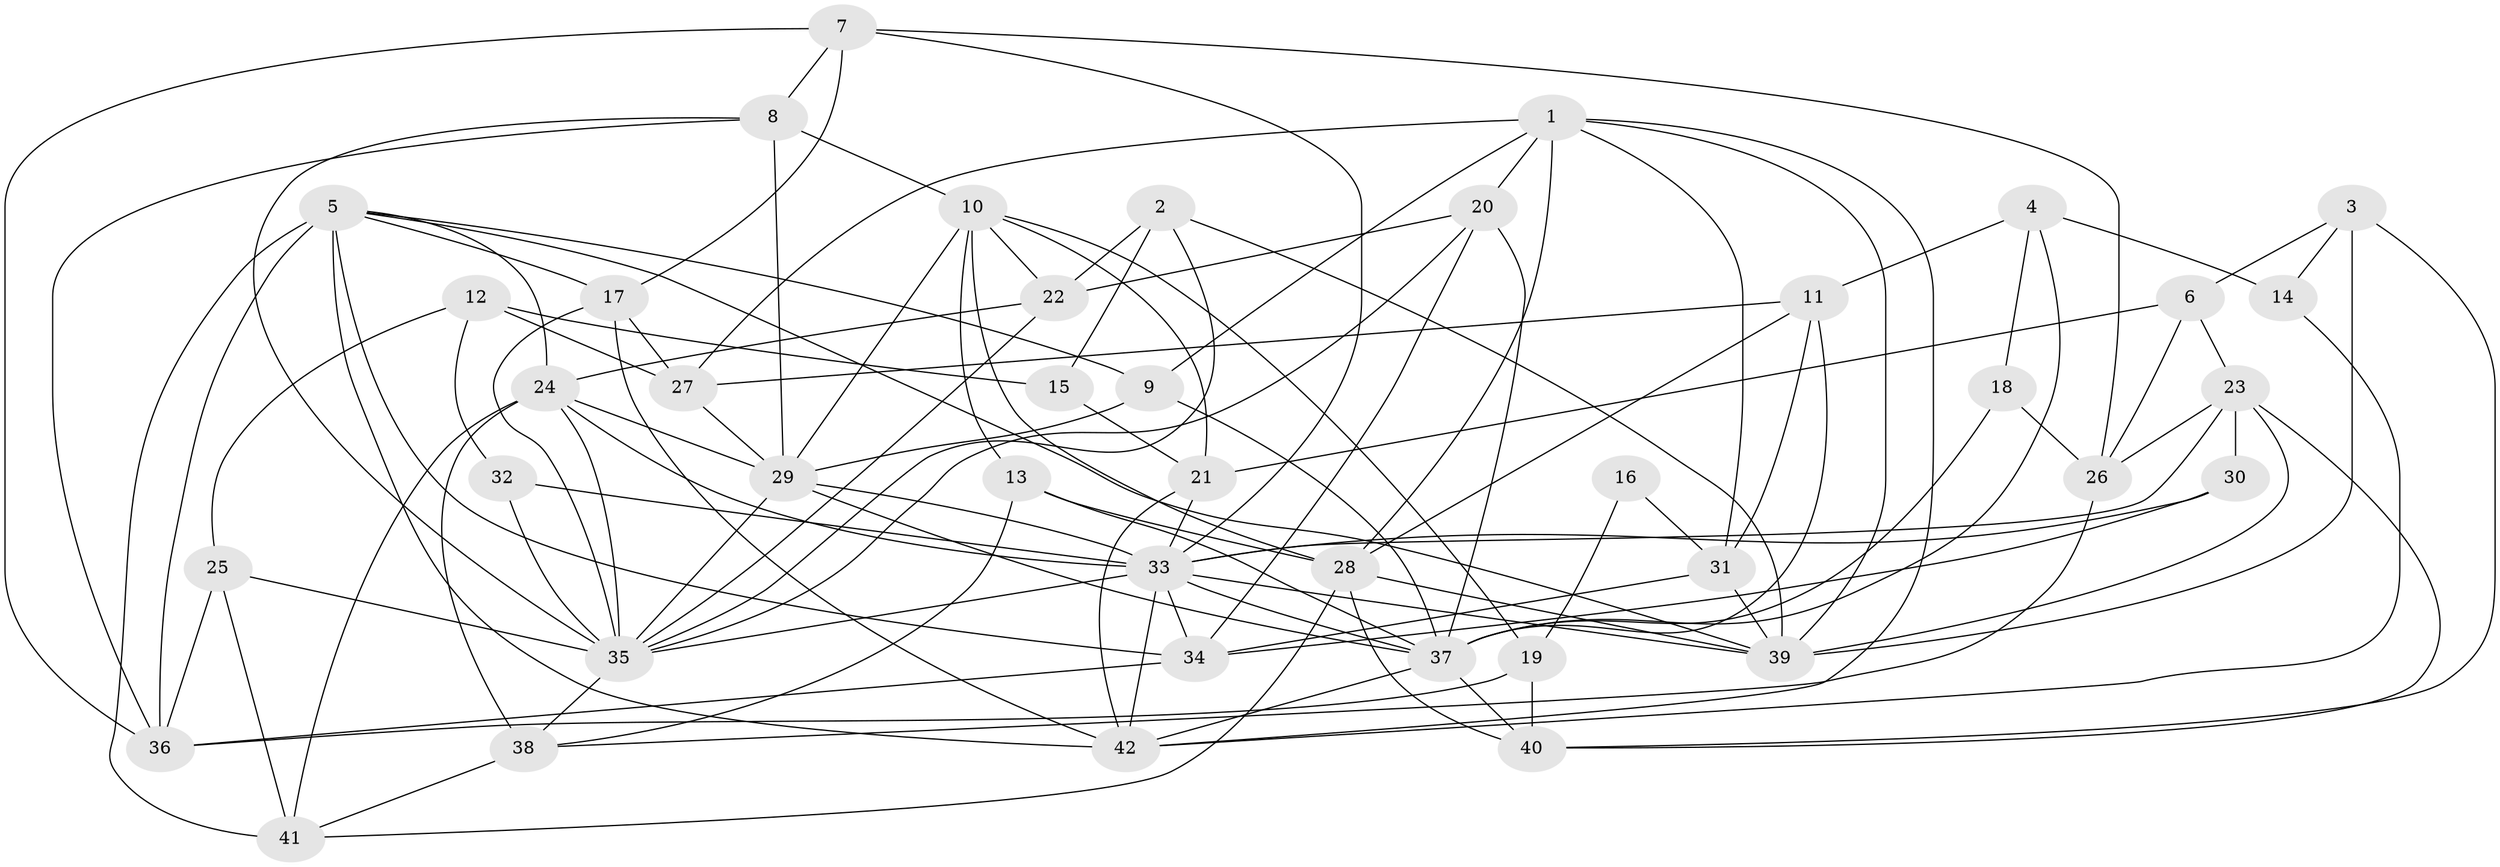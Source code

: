 // original degree distribution, {4: 0.3333333333333333, 6: 0.11904761904761904, 2: 0.14285714285714285, 3: 0.21428571428571427, 5: 0.16666666666666666, 8: 0.023809523809523808}
// Generated by graph-tools (version 1.1) at 2025/01/03/09/25 03:01:57]
// undirected, 42 vertices, 114 edges
graph export_dot {
graph [start="1"]
  node [color=gray90,style=filled];
  1;
  2;
  3;
  4;
  5;
  6;
  7;
  8;
  9;
  10;
  11;
  12;
  13;
  14;
  15;
  16;
  17;
  18;
  19;
  20;
  21;
  22;
  23;
  24;
  25;
  26;
  27;
  28;
  29;
  30;
  31;
  32;
  33;
  34;
  35;
  36;
  37;
  38;
  39;
  40;
  41;
  42;
  1 -- 9 [weight=1.0];
  1 -- 20 [weight=1.0];
  1 -- 27 [weight=1.0];
  1 -- 28 [weight=1.0];
  1 -- 31 [weight=1.0];
  1 -- 39 [weight=1.0];
  1 -- 42 [weight=1.0];
  2 -- 15 [weight=1.0];
  2 -- 22 [weight=1.0];
  2 -- 35 [weight=1.0];
  2 -- 39 [weight=1.0];
  3 -- 6 [weight=1.0];
  3 -- 14 [weight=1.0];
  3 -- 39 [weight=1.0];
  3 -- 40 [weight=2.0];
  4 -- 11 [weight=1.0];
  4 -- 14 [weight=1.0];
  4 -- 18 [weight=1.0];
  4 -- 37 [weight=1.0];
  5 -- 9 [weight=1.0];
  5 -- 17 [weight=1.0];
  5 -- 24 [weight=1.0];
  5 -- 34 [weight=2.0];
  5 -- 36 [weight=1.0];
  5 -- 39 [weight=1.0];
  5 -- 41 [weight=1.0];
  5 -- 42 [weight=1.0];
  6 -- 21 [weight=1.0];
  6 -- 23 [weight=1.0];
  6 -- 26 [weight=1.0];
  7 -- 8 [weight=1.0];
  7 -- 17 [weight=1.0];
  7 -- 26 [weight=1.0];
  7 -- 33 [weight=1.0];
  7 -- 36 [weight=1.0];
  8 -- 10 [weight=2.0];
  8 -- 29 [weight=1.0];
  8 -- 35 [weight=1.0];
  8 -- 36 [weight=1.0];
  9 -- 29 [weight=1.0];
  9 -- 37 [weight=1.0];
  10 -- 13 [weight=1.0];
  10 -- 19 [weight=1.0];
  10 -- 21 [weight=1.0];
  10 -- 22 [weight=1.0];
  10 -- 28 [weight=1.0];
  10 -- 29 [weight=1.0];
  11 -- 27 [weight=1.0];
  11 -- 28 [weight=1.0];
  11 -- 31 [weight=1.0];
  11 -- 37 [weight=2.0];
  12 -- 15 [weight=1.0];
  12 -- 25 [weight=1.0];
  12 -- 27 [weight=2.0];
  12 -- 32 [weight=1.0];
  13 -- 28 [weight=1.0];
  13 -- 37 [weight=1.0];
  13 -- 38 [weight=1.0];
  14 -- 42 [weight=1.0];
  15 -- 21 [weight=1.0];
  16 -- 19 [weight=1.0];
  16 -- 31 [weight=1.0];
  17 -- 27 [weight=1.0];
  17 -- 35 [weight=1.0];
  17 -- 42 [weight=1.0];
  18 -- 26 [weight=1.0];
  18 -- 37 [weight=1.0];
  19 -- 36 [weight=1.0];
  19 -- 40 [weight=1.0];
  20 -- 22 [weight=1.0];
  20 -- 34 [weight=1.0];
  20 -- 35 [weight=1.0];
  20 -- 37 [weight=1.0];
  21 -- 33 [weight=1.0];
  21 -- 42 [weight=1.0];
  22 -- 24 [weight=1.0];
  22 -- 35 [weight=1.0];
  23 -- 26 [weight=1.0];
  23 -- 30 [weight=1.0];
  23 -- 33 [weight=1.0];
  23 -- 39 [weight=1.0];
  23 -- 40 [weight=1.0];
  24 -- 29 [weight=1.0];
  24 -- 33 [weight=2.0];
  24 -- 35 [weight=1.0];
  24 -- 38 [weight=2.0];
  24 -- 41 [weight=1.0];
  25 -- 35 [weight=1.0];
  25 -- 36 [weight=1.0];
  25 -- 41 [weight=1.0];
  26 -- 38 [weight=1.0];
  27 -- 29 [weight=1.0];
  28 -- 39 [weight=1.0];
  28 -- 40 [weight=2.0];
  28 -- 41 [weight=1.0];
  29 -- 33 [weight=1.0];
  29 -- 35 [weight=1.0];
  29 -- 37 [weight=1.0];
  30 -- 33 [weight=2.0];
  30 -- 34 [weight=1.0];
  31 -- 34 [weight=1.0];
  31 -- 39 [weight=1.0];
  32 -- 33 [weight=2.0];
  32 -- 35 [weight=1.0];
  33 -- 34 [weight=1.0];
  33 -- 35 [weight=1.0];
  33 -- 37 [weight=1.0];
  33 -- 39 [weight=1.0];
  33 -- 42 [weight=1.0];
  34 -- 36 [weight=1.0];
  35 -- 38 [weight=1.0];
  37 -- 40 [weight=1.0];
  37 -- 42 [weight=1.0];
  38 -- 41 [weight=1.0];
}
